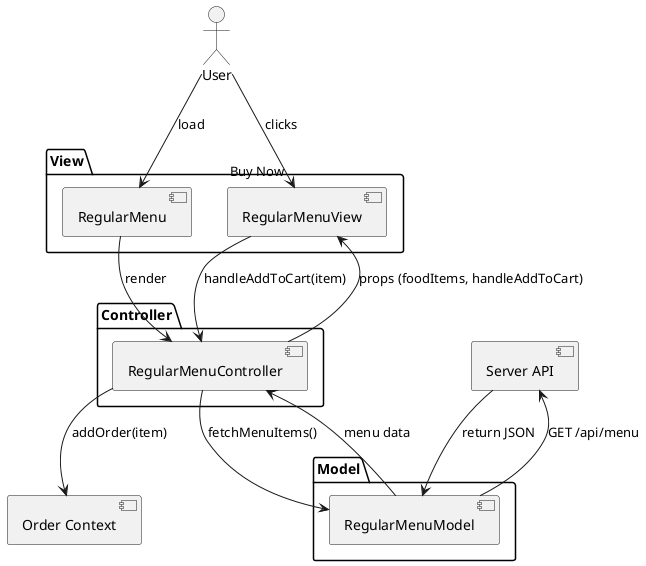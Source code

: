 @startuml RegularMenu
actor User

package "View" {
  component RegularMenu
  component RegularMenuView
}

package "Controller" {
  component RegularMenuController
}

package "Model" {
  component RegularMenuModel
}

component "Order Context" as useOrder
component "Server API" as Server

User --> RegularMenu : load
RegularMenu --> RegularMenuController : render

RegularMenuController --> RegularMenuModel : fetchMenuItems()
RegularMenuModel --> Server : GET /api/menu
Server --> RegularMenuModel : return JSON
RegularMenuModel --> RegularMenuController : menu data

RegularMenuController --> useOrder : addOrder(item)

RegularMenuController --> RegularMenuView : props (foodItems, handleAddToCart)

User --> RegularMenuView : clicks "Buy Now"
RegularMenuView --> RegularMenuController : handleAddToCart(item)

@enduml
